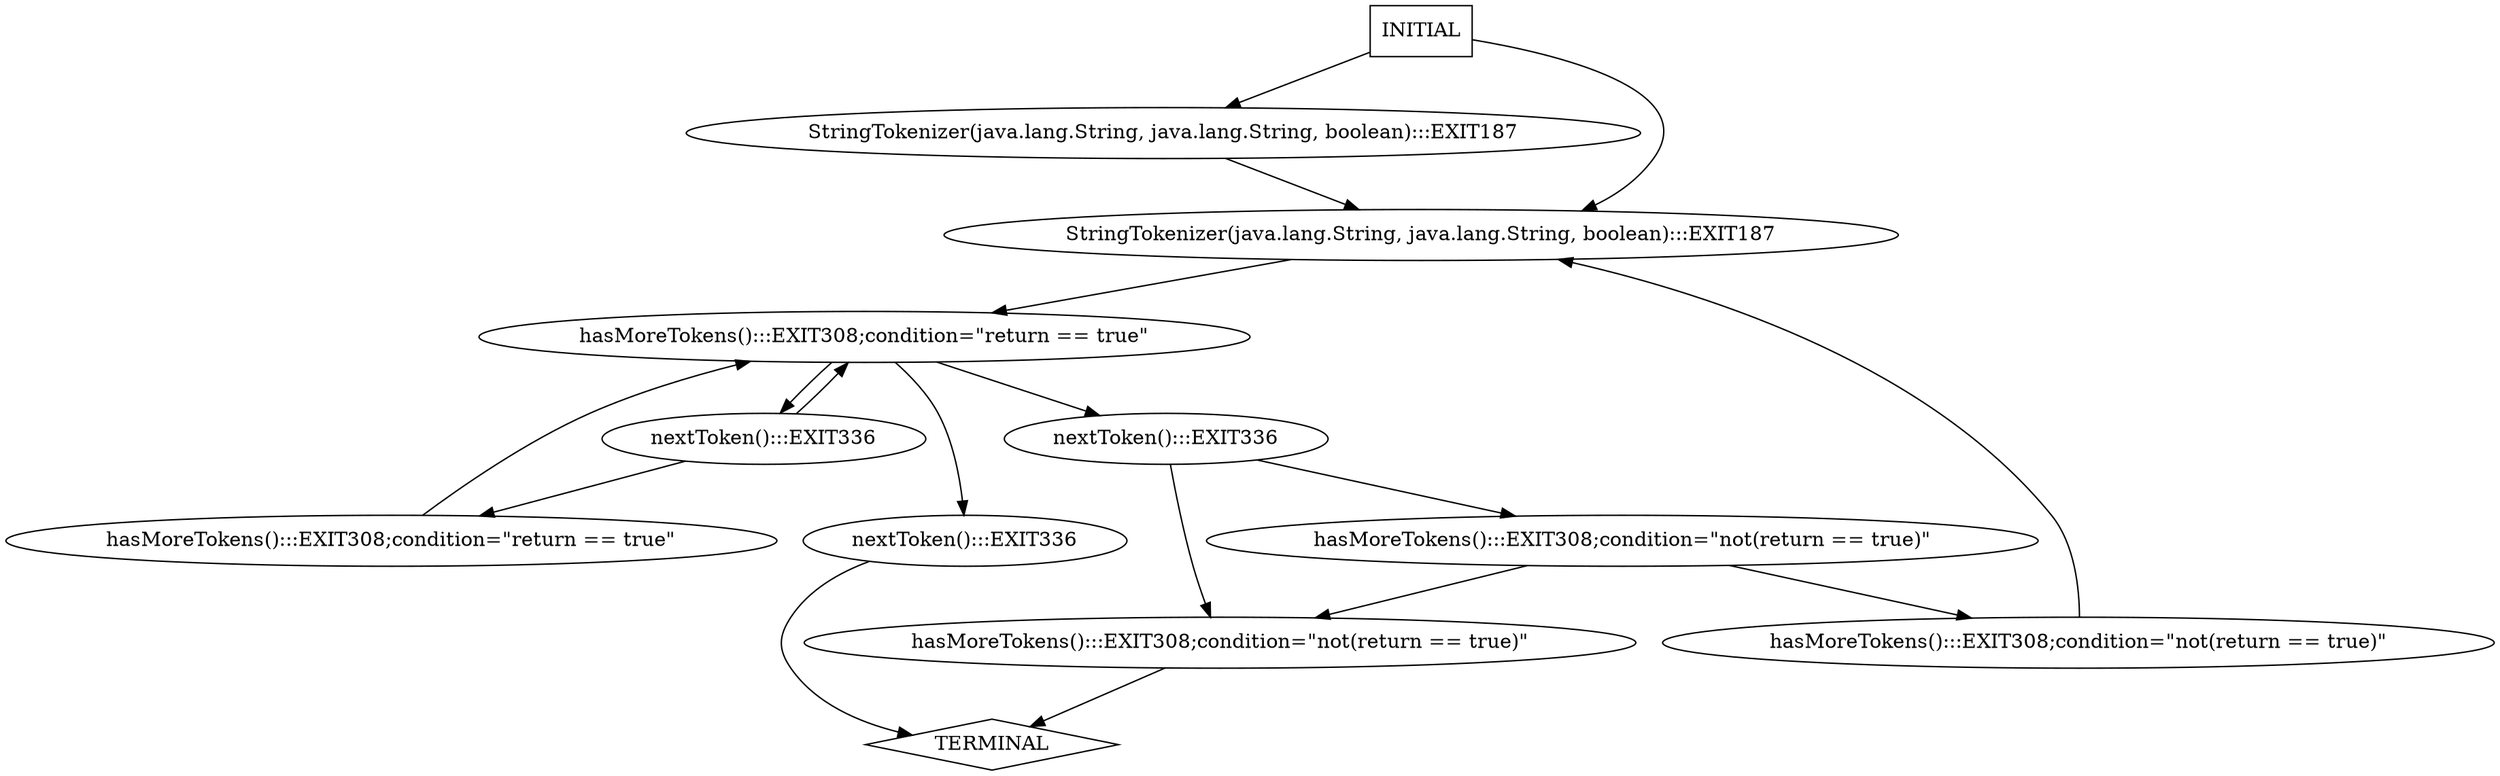 digraph G {
  0 [label="StringTokenizer(java.lang.String, java.lang.String, boolean):::EXIT187"];
  1 [label="StringTokenizer(java.lang.String, java.lang.String, boolean):::EXIT187"];
  2 [label="hasMoreTokens():::EXIT308;condition=\"not(return == true)\""];
  3 [label="hasMoreTokens():::EXIT308;condition=\"not(return == true)\""];
  4 [label="hasMoreTokens():::EXIT308;condition=\"not(return == true)\""];
  5 [label="hasMoreTokens():::EXIT308;condition=\"return == true\""];
  6 [label="hasMoreTokens():::EXIT308;condition=\"return == true\""];
  7 [label="nextToken():::EXIT336"];
  8 [label="nextToken():::EXIT336"];
  9 [label="nextToken():::EXIT336"];
  10 [label="TERMINAL",shape=diamond];
  11 [label="INITIAL",shape=box];
0->1 [];
1->6 [];
2->1 [];
3->10 [];
4->3 [];
4->2 [];
5->6 [];
6->8 [];
6->7 [];
6->9 [];
7->10 [];
8->3 [];
8->4 [];
9->6 [];
9->5 [];
11->1 [];
11->0 [];
}
